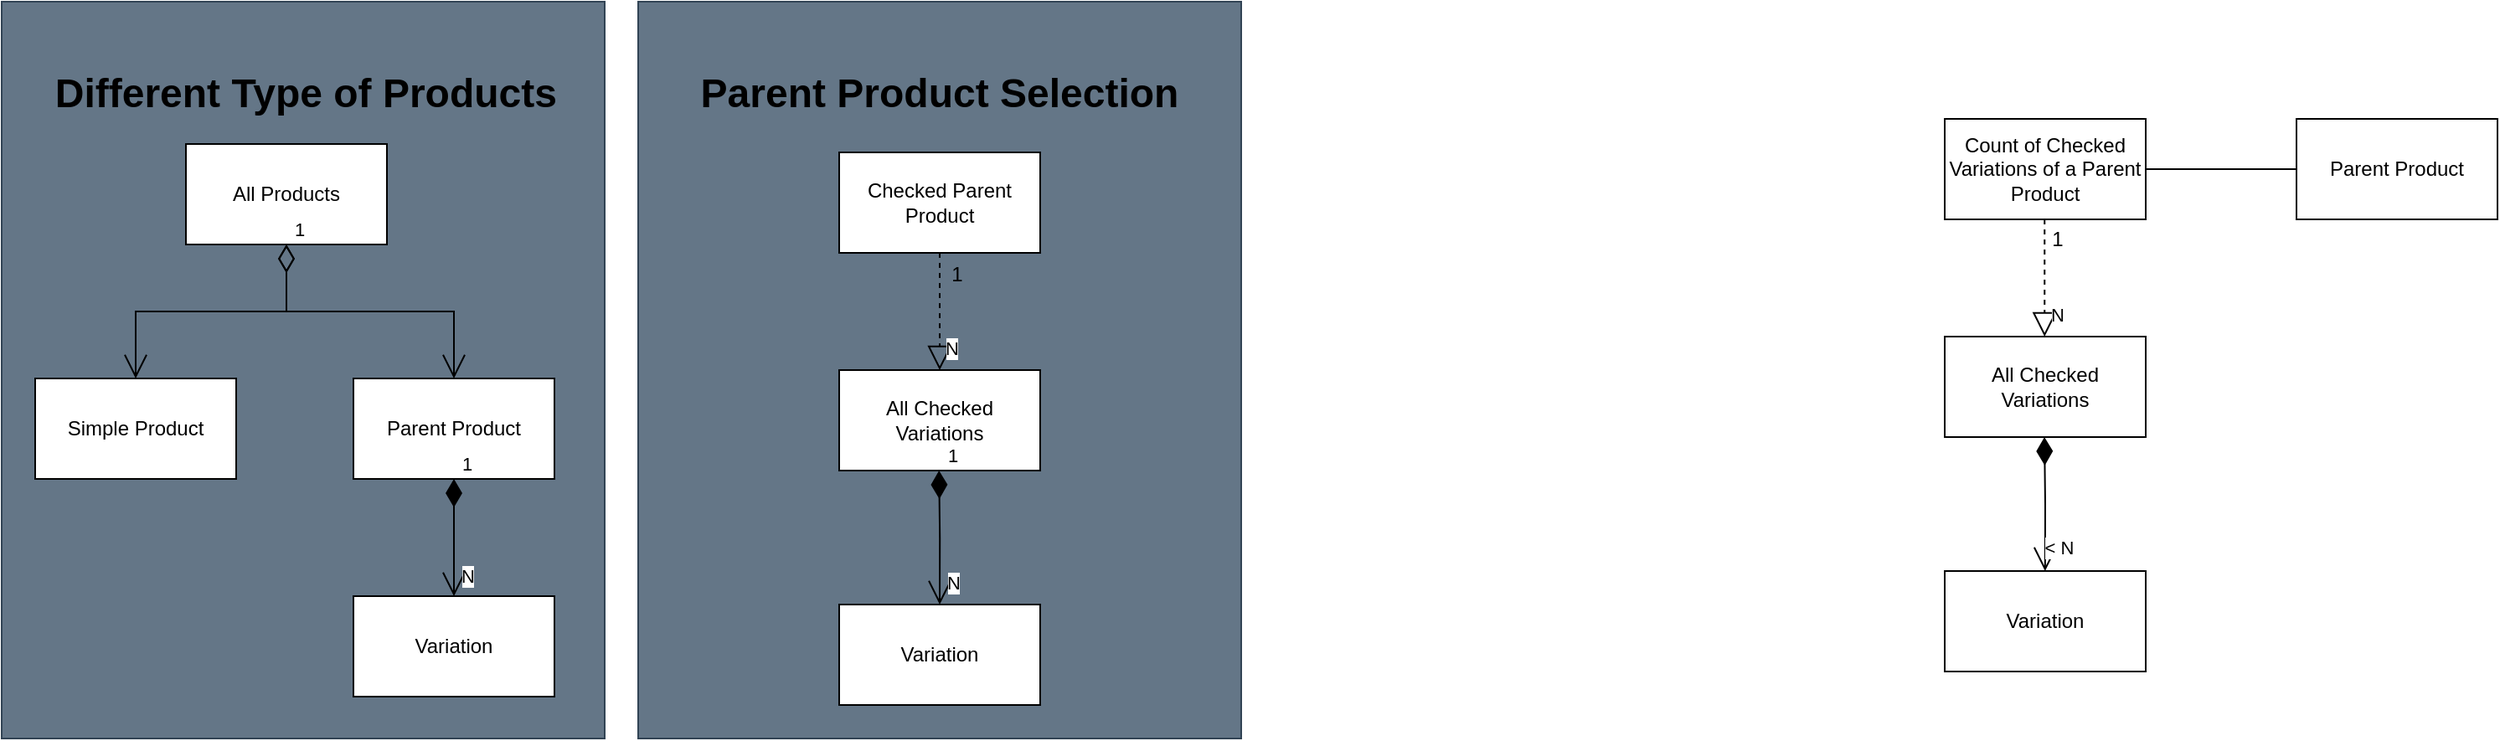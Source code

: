 <mxfile version="24.8.3">
  <diagram name="Page-1" id="fxwGUeWTSbPMi8nCqgoY">
    <mxGraphModel dx="1065" dy="738" grid="1" gridSize="10" guides="1" tooltips="1" connect="1" arrows="1" fold="1" page="1" pageScale="1" pageWidth="850" pageHeight="1100" math="0" shadow="0">
      <root>
        <mxCell id="0" />
        <mxCell id="1" parent="0" />
        <mxCell id="fe5YU-rTOIOcSovbXRHe-32" value="Count of Checked Variations of a Parent Product" style="rounded=0;whiteSpace=wrap;html=1;" parent="1" vertex="1">
          <mxGeometry x="1610" y="180" width="120" height="60" as="geometry" />
        </mxCell>
        <mxCell id="fe5YU-rTOIOcSovbXRHe-35" value="All Checked Variations" style="rounded=0;whiteSpace=wrap;html=1;" parent="1" vertex="1">
          <mxGeometry x="1610" y="310" width="120" height="60" as="geometry" />
        </mxCell>
        <mxCell id="fe5YU-rTOIOcSovbXRHe-36" value="" style="endArrow=block;dashed=1;endFill=0;endSize=12;html=1;rounded=0;entryX=0.5;entryY=0;entryDx=0;entryDy=0;exitX=0.5;exitY=1;exitDx=0;exitDy=0;" parent="1" edge="1">
          <mxGeometry width="160" relative="1" as="geometry">
            <mxPoint x="1669.62" y="240" as="sourcePoint" />
            <mxPoint x="1669.62" y="310" as="targetPoint" />
          </mxGeometry>
        </mxCell>
        <mxCell id="fe5YU-rTOIOcSovbXRHe-37" value="N" style="edgeLabel;html=1;align=center;verticalAlign=middle;resizable=0;points=[];" parent="fe5YU-rTOIOcSovbXRHe-36" vertex="1" connectable="0">
          <mxGeometry x="0.611" y="7" relative="1" as="geometry">
            <mxPoint as="offset" />
          </mxGeometry>
        </mxCell>
        <mxCell id="fe5YU-rTOIOcSovbXRHe-38" value="1" style="text;html=1;align=center;verticalAlign=middle;resizable=0;points=[];autosize=1;strokeColor=none;fillColor=none;" parent="1" vertex="1">
          <mxGeometry x="1662" y="237" width="30" height="30" as="geometry" />
        </mxCell>
        <mxCell id="fe5YU-rTOIOcSovbXRHe-45" value="Variation" style="rounded=0;whiteSpace=wrap;html=1;" parent="1" vertex="1">
          <mxGeometry x="1610" y="450" width="120" height="60" as="geometry" />
        </mxCell>
        <mxCell id="fe5YU-rTOIOcSovbXRHe-46" value="" style="endArrow=open;html=1;endSize=12;startArrow=diamondThin;startSize=14;startFill=1;edgeStyle=orthogonalEdgeStyle;align=left;verticalAlign=bottom;rounded=0;entryX=0.5;entryY=0;entryDx=0;entryDy=0;exitX=0.5;exitY=1;exitDx=0;exitDy=0;" parent="1" edge="1">
          <mxGeometry x="-1" y="3" relative="1" as="geometry">
            <mxPoint x="1669.54" y="370" as="sourcePoint" />
            <mxPoint x="1669.92" y="450" as="targetPoint" />
            <mxPoint as="offset" />
          </mxGeometry>
        </mxCell>
        <mxCell id="fe5YU-rTOIOcSovbXRHe-47" value="&amp;lt; N" style="edgeLabel;html=1;align=center;verticalAlign=middle;resizable=0;points=[];" parent="fe5YU-rTOIOcSovbXRHe-46" vertex="1" connectable="0">
          <mxGeometry x="0.66" y="8" relative="1" as="geometry">
            <mxPoint as="offset" />
          </mxGeometry>
        </mxCell>
        <mxCell id="fe5YU-rTOIOcSovbXRHe-49" value="Parent Product" style="rounded=0;whiteSpace=wrap;html=1;" parent="1" vertex="1">
          <mxGeometry x="1820" y="180" width="120" height="60" as="geometry" />
        </mxCell>
        <mxCell id="fe5YU-rTOIOcSovbXRHe-53" value="" style="line;strokeWidth=1;fillColor=none;align=left;verticalAlign=middle;spacingTop=-1;spacingLeft=3;spacingRight=3;rotatable=0;labelPosition=right;points=[];portConstraint=eastwest;strokeColor=inherit;" parent="1" vertex="1">
          <mxGeometry x="1730" y="206" width="90" height="8" as="geometry" />
        </mxCell>
        <mxCell id="COmSVETjiCtXUdB53YvQ-1" value="" style="whiteSpace=wrap;html=1;fillColor=#647687;strokeColor=#314354;fontColor=#ffffff;" vertex="1" parent="1">
          <mxGeometry x="450" y="110" width="360" height="440" as="geometry" />
        </mxCell>
        <mxCell id="COmSVETjiCtXUdB53YvQ-2" value="&lt;h1&gt;Different Type of Products&amp;nbsp;&lt;/h1&gt;" style="text;html=1;align=center;verticalAlign=middle;whiteSpace=wrap;rounded=0;" vertex="1" parent="1">
          <mxGeometry x="480" y="140" width="310" height="50" as="geometry" />
        </mxCell>
        <mxCell id="COmSVETjiCtXUdB53YvQ-3" value="All Products" style="rounded=0;whiteSpace=wrap;html=1;" vertex="1" parent="1">
          <mxGeometry x="560" y="195" width="120" height="60" as="geometry" />
        </mxCell>
        <mxCell id="COmSVETjiCtXUdB53YvQ-4" value="Simple Product" style="rounded=0;whiteSpace=wrap;html=1;" vertex="1" parent="1">
          <mxGeometry x="470" y="335" width="120" height="60" as="geometry" />
        </mxCell>
        <mxCell id="COmSVETjiCtXUdB53YvQ-5" value="Parent Product" style="rounded=0;whiteSpace=wrap;html=1;" vertex="1" parent="1">
          <mxGeometry x="660" y="335" width="120" height="60" as="geometry" />
        </mxCell>
        <mxCell id="COmSVETjiCtXUdB53YvQ-6" value="Variation" style="rounded=0;whiteSpace=wrap;html=1;" vertex="1" parent="1">
          <mxGeometry x="660" y="465" width="120" height="60" as="geometry" />
        </mxCell>
        <mxCell id="COmSVETjiCtXUdB53YvQ-7" value="1" style="endArrow=open;html=1;endSize=12;startArrow=diamondThin;startSize=14;startFill=1;edgeStyle=orthogonalEdgeStyle;align=left;verticalAlign=bottom;rounded=0;entryX=0.5;entryY=0;entryDx=0;entryDy=0;exitX=0.5;exitY=1;exitDx=0;exitDy=0;" edge="1" parent="1" source="COmSVETjiCtXUdB53YvQ-5" target="COmSVETjiCtXUdB53YvQ-6">
          <mxGeometry x="-1" y="3" relative="1" as="geometry">
            <mxPoint x="830" y="395" as="sourcePoint" />
            <mxPoint x="800" y="465" as="targetPoint" />
            <mxPoint as="offset" />
          </mxGeometry>
        </mxCell>
        <mxCell id="COmSVETjiCtXUdB53YvQ-8" value="N" style="edgeLabel;html=1;align=center;verticalAlign=middle;resizable=0;points=[];" vertex="1" connectable="0" parent="COmSVETjiCtXUdB53YvQ-7">
          <mxGeometry x="0.66" y="8" relative="1" as="geometry">
            <mxPoint as="offset" />
          </mxGeometry>
        </mxCell>
        <mxCell id="COmSVETjiCtXUdB53YvQ-9" value="1" style="endArrow=open;html=1;endSize=12;startArrow=diamondThin;startSize=14;startFill=0;edgeStyle=orthogonalEdgeStyle;align=left;verticalAlign=bottom;rounded=0;entryX=0.5;entryY=0;entryDx=0;entryDy=0;exitX=0.5;exitY=1;exitDx=0;exitDy=0;" edge="1" parent="1" source="COmSVETjiCtXUdB53YvQ-3" target="COmSVETjiCtXUdB53YvQ-5">
          <mxGeometry x="-1" y="3" relative="1" as="geometry">
            <mxPoint x="630" y="295" as="sourcePoint" />
            <mxPoint x="740" y="375" as="targetPoint" />
          </mxGeometry>
        </mxCell>
        <mxCell id="COmSVETjiCtXUdB53YvQ-10" value="1" style="endArrow=open;html=1;endSize=12;startArrow=diamondThin;startSize=14;startFill=0;edgeStyle=orthogonalEdgeStyle;align=left;verticalAlign=bottom;rounded=0;entryX=0.5;entryY=0;entryDx=0;entryDy=0;exitX=0.5;exitY=1;exitDx=0;exitDy=0;" edge="1" parent="1" source="COmSVETjiCtXUdB53YvQ-3" target="COmSVETjiCtXUdB53YvQ-4">
          <mxGeometry x="-1" y="3" relative="1" as="geometry">
            <mxPoint x="500" y="295" as="sourcePoint" />
            <mxPoint x="660" y="295" as="targetPoint" />
          </mxGeometry>
        </mxCell>
        <mxCell id="COmSVETjiCtXUdB53YvQ-11" value="" style="whiteSpace=wrap;html=1;fillColor=#647687;strokeColor=#314354;fontColor=#ffffff;" vertex="1" parent="1">
          <mxGeometry x="830" y="110" width="360" height="440" as="geometry" />
        </mxCell>
        <mxCell id="COmSVETjiCtXUdB53YvQ-12" value="Checked Parent Product" style="rounded=0;whiteSpace=wrap;html=1;" vertex="1" parent="1">
          <mxGeometry x="950" y="200" width="120" height="60" as="geometry" />
        </mxCell>
        <mxCell id="COmSVETjiCtXUdB53YvQ-13" value="All Checked Variations" style="rounded=0;whiteSpace=wrap;html=1;" vertex="1" parent="1">
          <mxGeometry x="950" y="330" width="120" height="60" as="geometry" />
        </mxCell>
        <mxCell id="COmSVETjiCtXUdB53YvQ-14" value="" style="endArrow=block;dashed=1;endFill=0;endSize=12;html=1;rounded=0;entryX=0.5;entryY=0;entryDx=0;entryDy=0;exitX=0.5;exitY=1;exitDx=0;exitDy=0;" edge="1" parent="1" source="COmSVETjiCtXUdB53YvQ-12" target="COmSVETjiCtXUdB53YvQ-13">
          <mxGeometry width="160" relative="1" as="geometry">
            <mxPoint x="940" y="190" as="sourcePoint" />
            <mxPoint x="1100" y="190" as="targetPoint" />
          </mxGeometry>
        </mxCell>
        <mxCell id="COmSVETjiCtXUdB53YvQ-15" value="N" style="edgeLabel;html=1;align=center;verticalAlign=middle;resizable=0;points=[];" vertex="1" connectable="0" parent="COmSVETjiCtXUdB53YvQ-14">
          <mxGeometry x="0.611" y="7" relative="1" as="geometry">
            <mxPoint as="offset" />
          </mxGeometry>
        </mxCell>
        <mxCell id="COmSVETjiCtXUdB53YvQ-16" value="1" style="text;html=1;align=center;verticalAlign=middle;resizable=0;points=[];autosize=1;strokeColor=none;fillColor=none;" vertex="1" parent="1">
          <mxGeometry x="1005" y="258" width="30" height="30" as="geometry" />
        </mxCell>
        <mxCell id="COmSVETjiCtXUdB53YvQ-17" value="Variation" style="rounded=0;whiteSpace=wrap;html=1;" vertex="1" parent="1">
          <mxGeometry x="950" y="470" width="120" height="60" as="geometry" />
        </mxCell>
        <mxCell id="COmSVETjiCtXUdB53YvQ-18" value="1" style="endArrow=open;html=1;endSize=12;startArrow=diamondThin;startSize=14;startFill=1;edgeStyle=orthogonalEdgeStyle;align=left;verticalAlign=bottom;rounded=0;entryX=0.5;entryY=0;entryDx=0;entryDy=0;exitX=0.5;exitY=1;exitDx=0;exitDy=0;" edge="1" parent="1" target="COmSVETjiCtXUdB53YvQ-17">
          <mxGeometry x="-1" y="3" relative="1" as="geometry">
            <mxPoint x="1009.62" y="390" as="sourcePoint" />
            <mxPoint x="1009.62" y="460" as="targetPoint" />
            <mxPoint as="offset" />
          </mxGeometry>
        </mxCell>
        <mxCell id="COmSVETjiCtXUdB53YvQ-19" value="N" style="edgeLabel;html=1;align=center;verticalAlign=middle;resizable=0;points=[];" vertex="1" connectable="0" parent="COmSVETjiCtXUdB53YvQ-18">
          <mxGeometry x="0.66" y="8" relative="1" as="geometry">
            <mxPoint as="offset" />
          </mxGeometry>
        </mxCell>
        <mxCell id="COmSVETjiCtXUdB53YvQ-20" value="&lt;h1&gt;Parent Product Selection&lt;/h1&gt;" style="text;html=1;align=center;verticalAlign=middle;whiteSpace=wrap;rounded=0;" vertex="1" parent="1">
          <mxGeometry x="855" y="140" width="310" height="50" as="geometry" />
        </mxCell>
      </root>
    </mxGraphModel>
  </diagram>
</mxfile>
